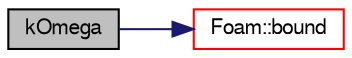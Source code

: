 digraph "kOmega"
{
  bgcolor="transparent";
  edge [fontname="FreeSans",fontsize="10",labelfontname="FreeSans",labelfontsize="10"];
  node [fontname="FreeSans",fontsize="10",shape=record];
  rankdir="LR";
  Node0 [label="kOmega",height=0.2,width=0.4,color="black", fillcolor="grey75", style="filled", fontcolor="black"];
  Node0 -> Node1 [color="midnightblue",fontsize="10",style="solid",fontname="FreeSans"];
  Node1 [label="Foam::bound",height=0.2,width=0.4,color="red",URL="$a21124.html#a334b2a2d0ce7997d360f7a018174a077",tooltip="Bound the given scalar field if it has gone unbounded. "];
}
